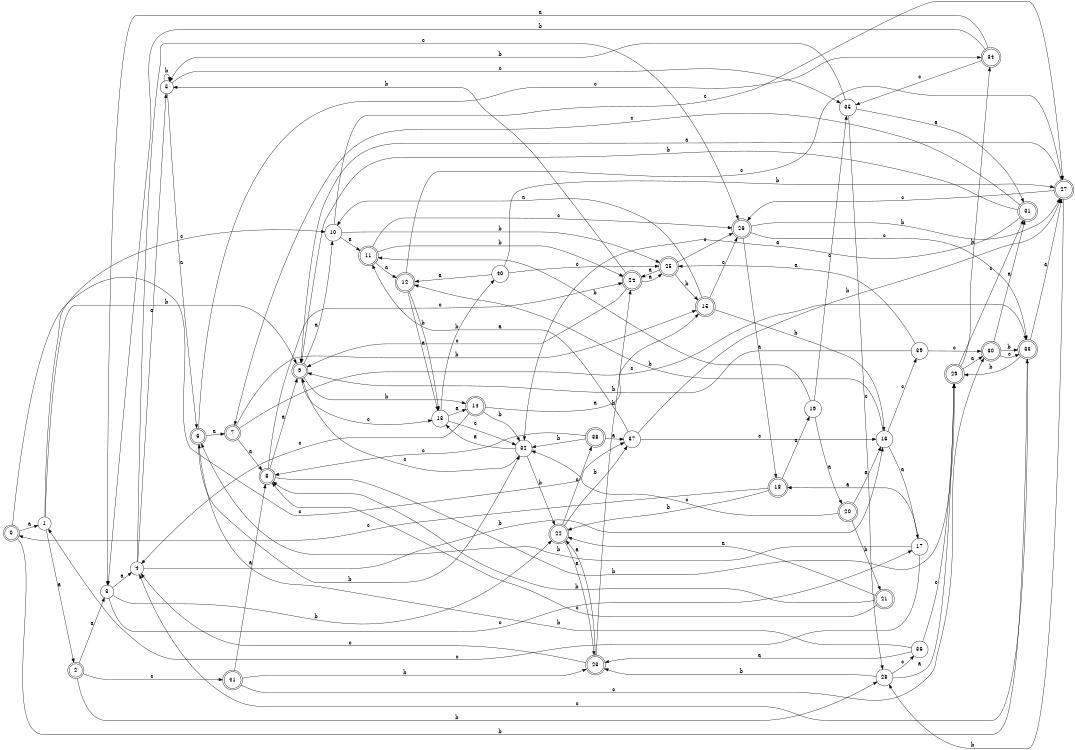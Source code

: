 digraph n34_10 {
__start0 [label="" shape="none"];

rankdir=LR;
size="8,5";

s0 [style="rounded,filled", color="black", fillcolor="white" shape="doublecircle", label="0"];
s1 [style="filled", color="black", fillcolor="white" shape="circle", label="1"];
s2 [style="rounded,filled", color="black", fillcolor="white" shape="doublecircle", label="2"];
s3 [style="filled", color="black", fillcolor="white" shape="circle", label="3"];
s4 [style="filled", color="black", fillcolor="white" shape="circle", label="4"];
s5 [style="filled", color="black", fillcolor="white" shape="circle", label="5"];
s6 [style="rounded,filled", color="black", fillcolor="white" shape="doublecircle", label="6"];
s7 [style="rounded,filled", color="black", fillcolor="white" shape="doublecircle", label="7"];
s8 [style="rounded,filled", color="black", fillcolor="white" shape="doublecircle", label="8"];
s9 [style="rounded,filled", color="black", fillcolor="white" shape="doublecircle", label="9"];
s10 [style="filled", color="black", fillcolor="white" shape="circle", label="10"];
s11 [style="rounded,filled", color="black", fillcolor="white" shape="doublecircle", label="11"];
s12 [style="rounded,filled", color="black", fillcolor="white" shape="doublecircle", label="12"];
s13 [style="filled", color="black", fillcolor="white" shape="circle", label="13"];
s14 [style="rounded,filled", color="black", fillcolor="white" shape="doublecircle", label="14"];
s15 [style="rounded,filled", color="black", fillcolor="white" shape="doublecircle", label="15"];
s16 [style="filled", color="black", fillcolor="white" shape="circle", label="16"];
s17 [style="filled", color="black", fillcolor="white" shape="circle", label="17"];
s18 [style="rounded,filled", color="black", fillcolor="white" shape="doublecircle", label="18"];
s19 [style="filled", color="black", fillcolor="white" shape="circle", label="19"];
s20 [style="rounded,filled", color="black", fillcolor="white" shape="doublecircle", label="20"];
s21 [style="rounded,filled", color="black", fillcolor="white" shape="doublecircle", label="21"];
s22 [style="rounded,filled", color="black", fillcolor="white" shape="doublecircle", label="22"];
s23 [style="rounded,filled", color="black", fillcolor="white" shape="doublecircle", label="23"];
s24 [style="rounded,filled", color="black", fillcolor="white" shape="doublecircle", label="24"];
s25 [style="rounded,filled", color="black", fillcolor="white" shape="doublecircle", label="25"];
s26 [style="rounded,filled", color="black", fillcolor="white" shape="doublecircle", label="26"];
s27 [style="rounded,filled", color="black", fillcolor="white" shape="doublecircle", label="27"];
s28 [style="filled", color="black", fillcolor="white" shape="circle", label="28"];
s29 [style="rounded,filled", color="black", fillcolor="white" shape="doublecircle", label="29"];
s30 [style="rounded,filled", color="black", fillcolor="white" shape="doublecircle", label="30"];
s31 [style="rounded,filled", color="black", fillcolor="white" shape="doublecircle", label="31"];
s32 [style="filled", color="black", fillcolor="white" shape="circle", label="32"];
s33 [style="rounded,filled", color="black", fillcolor="white" shape="doublecircle", label="33"];
s34 [style="rounded,filled", color="black", fillcolor="white" shape="doublecircle", label="34"];
s35 [style="filled", color="black", fillcolor="white" shape="circle", label="35"];
s36 [style="filled", color="black", fillcolor="white" shape="circle", label="36"];
s37 [style="filled", color="black", fillcolor="white" shape="circle", label="37"];
s38 [style="rounded,filled", color="black", fillcolor="white" shape="doublecircle", label="38"];
s39 [style="filled", color="black", fillcolor="white" shape="circle", label="39"];
s40 [style="filled", color="black", fillcolor="white" shape="circle", label="40"];
s41 [style="rounded,filled", color="black", fillcolor="white" shape="doublecircle", label="41"];
s0 -> s1 [label="a"];
s0 -> s33 [label="b"];
s0 -> s37 [label="c"];
s1 -> s2 [label="a"];
s1 -> s9 [label="b"];
s1 -> s10 [label="c"];
s2 -> s3 [label="a"];
s2 -> s28 [label="b"];
s2 -> s41 [label="c"];
s3 -> s4 [label="a"];
s3 -> s22 [label="b"];
s3 -> s17 [label="c"];
s4 -> s5 [label="a"];
s4 -> s16 [label="b"];
s4 -> s26 [label="c"];
s5 -> s6 [label="a"];
s5 -> s5 [label="b"];
s5 -> s35 [label="c"];
s6 -> s7 [label="a"];
s6 -> s32 [label="b"];
s6 -> s34 [label="c"];
s7 -> s8 [label="a"];
s7 -> s15 [label="b"];
s7 -> s33 [label="c"];
s8 -> s9 [label="a"];
s8 -> s29 [label="b"];
s8 -> s24 [label="c"];
s9 -> s10 [label="a"];
s9 -> s14 [label="b"];
s9 -> s13 [label="c"];
s10 -> s11 [label="a"];
s10 -> s25 [label="b"];
s10 -> s27 [label="c"];
s11 -> s12 [label="a"];
s11 -> s24 [label="b"];
s11 -> s26 [label="c"];
s12 -> s13 [label="a"];
s12 -> s13 [label="b"];
s12 -> s27 [label="c"];
s13 -> s14 [label="a"];
s13 -> s40 [label="b"];
s13 -> s32 [label="c"];
s14 -> s15 [label="a"];
s14 -> s32 [label="b"];
s14 -> s4 [label="c"];
s15 -> s10 [label="a"];
s15 -> s16 [label="b"];
s15 -> s26 [label="c"];
s16 -> s17 [label="a"];
s16 -> s12 [label="b"];
s16 -> s39 [label="c"];
s17 -> s18 [label="a"];
s17 -> s6 [label="b"];
s17 -> s1 [label="c"];
s18 -> s19 [label="a"];
s18 -> s22 [label="b"];
s18 -> s0 [label="c"];
s19 -> s20 [label="a"];
s19 -> s11 [label="b"];
s19 -> s35 [label="c"];
s20 -> s16 [label="a"];
s20 -> s21 [label="b"];
s20 -> s32 [label="c"];
s21 -> s22 [label="a"];
s21 -> s8 [label="b"];
s21 -> s8 [label="c"];
s22 -> s23 [label="a"];
s22 -> s37 [label="b"];
s22 -> s38 [label="c"];
s23 -> s22 [label="a"];
s23 -> s24 [label="b"];
s23 -> s4 [label="c"];
s24 -> s25 [label="a"];
s24 -> s5 [label="b"];
s24 -> s9 [label="c"];
s25 -> s24 [label="a"];
s25 -> s15 [label="b"];
s25 -> s26 [label="c"];
s26 -> s18 [label="a"];
s26 -> s27 [label="b"];
s26 -> s33 [label="c"];
s27 -> s9 [label="a"];
s27 -> s28 [label="b"];
s27 -> s26 [label="c"];
s28 -> s29 [label="a"];
s28 -> s23 [label="b"];
s28 -> s36 [label="c"];
s29 -> s30 [label="a"];
s29 -> s34 [label="b"];
s29 -> s31 [label="c"];
s30 -> s31 [label="a"];
s30 -> s33 [label="b"];
s30 -> s33 [label="c"];
s31 -> s32 [label="a"];
s31 -> s9 [label="b"];
s31 -> s7 [label="c"];
s32 -> s13 [label="a"];
s32 -> s22 [label="b"];
s32 -> s9 [label="c"];
s33 -> s27 [label="a"];
s33 -> s29 [label="b"];
s33 -> s4 [label="c"];
s34 -> s3 [label="a"];
s34 -> s3 [label="b"];
s34 -> s35 [label="c"];
s35 -> s31 [label="a"];
s35 -> s5 [label="b"];
s35 -> s28 [label="c"];
s36 -> s23 [label="a"];
s36 -> s6 [label="b"];
s36 -> s29 [label="c"];
s37 -> s11 [label="a"];
s37 -> s27 [label="b"];
s37 -> s16 [label="c"];
s38 -> s37 [label="a"];
s38 -> s32 [label="b"];
s38 -> s8 [label="c"];
s39 -> s25 [label="a"];
s39 -> s9 [label="b"];
s39 -> s30 [label="c"];
s40 -> s12 [label="a"];
s40 -> s27 [label="b"];
s40 -> s25 [label="c"];
s41 -> s8 [label="a"];
s41 -> s23 [label="b"];
s41 -> s30 [label="c"];

}